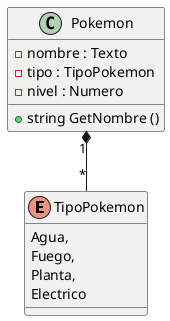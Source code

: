 @@startuml pokedex

enum TipoPokemon{
    Agua,
    Fuego,
    Planta,
    Electrico
}


class Pokemon{
    -nombre : Texto
    -tipo : TipoPokemon
    -nivel : Numero
    +string GetNombre ()
}

Pokemon "1" *-- "*" TipoPokemon

@@enduml